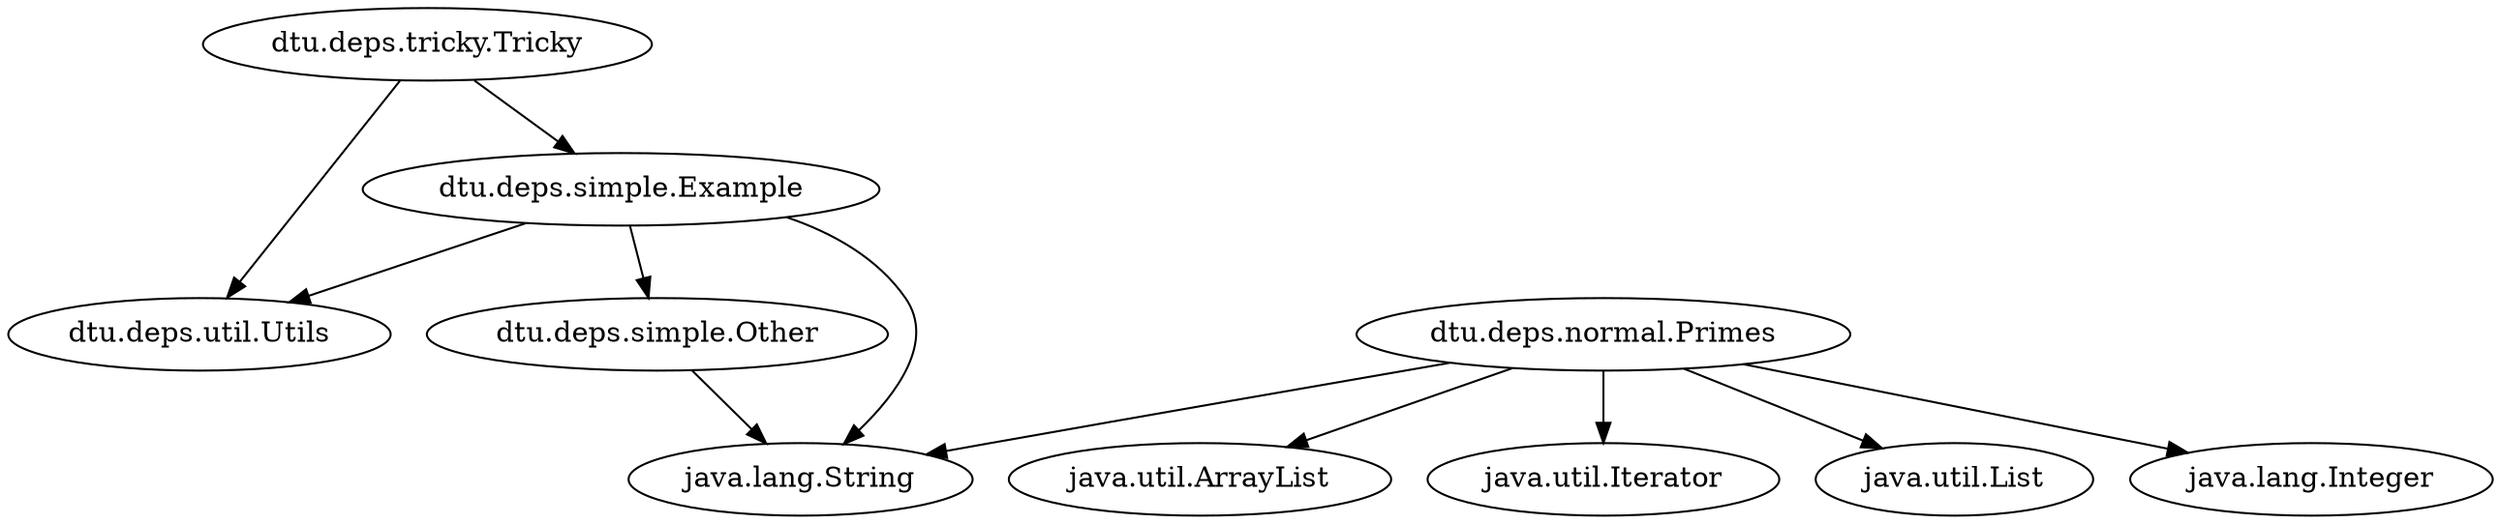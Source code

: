 digraph SourceGraph {
  "dtu.deps.util.Utils" [label="dtu.deps.util.Utils"];
  "dtu.deps.tricky.Tricky" [label="dtu.deps.tricky.Tricky"];
  "dtu.deps.simple.Example" [label="dtu.deps.simple.Example"];
  "dtu.deps.simple.Other" [label="dtu.deps.simple.Other"];
  "dtu.deps.normal.Primes" [label="dtu.deps.normal.Primes"];
  "dtu.deps.tricky.Tricky" -> "dtu.deps.util.Utils";
  "dtu.deps.tricky.Tricky" -> "dtu.deps.simple.Example";
  "dtu.deps.simple.Example" -> "dtu.deps.util.Utils";
  "dtu.deps.simple.Example" -> "java.lang.String";
  "dtu.deps.simple.Example" -> "dtu.deps.simple.Other";
  "dtu.deps.simple.Other" -> "java.lang.String";
  "dtu.deps.normal.Primes" -> "java.util.ArrayList";
  "dtu.deps.normal.Primes" -> "java.util.Iterator";
  "dtu.deps.normal.Primes" -> "java.lang.String";
  "dtu.deps.normal.Primes" -> "java.util.List";
  "dtu.deps.normal.Primes" -> "java.lang.Integer";
}